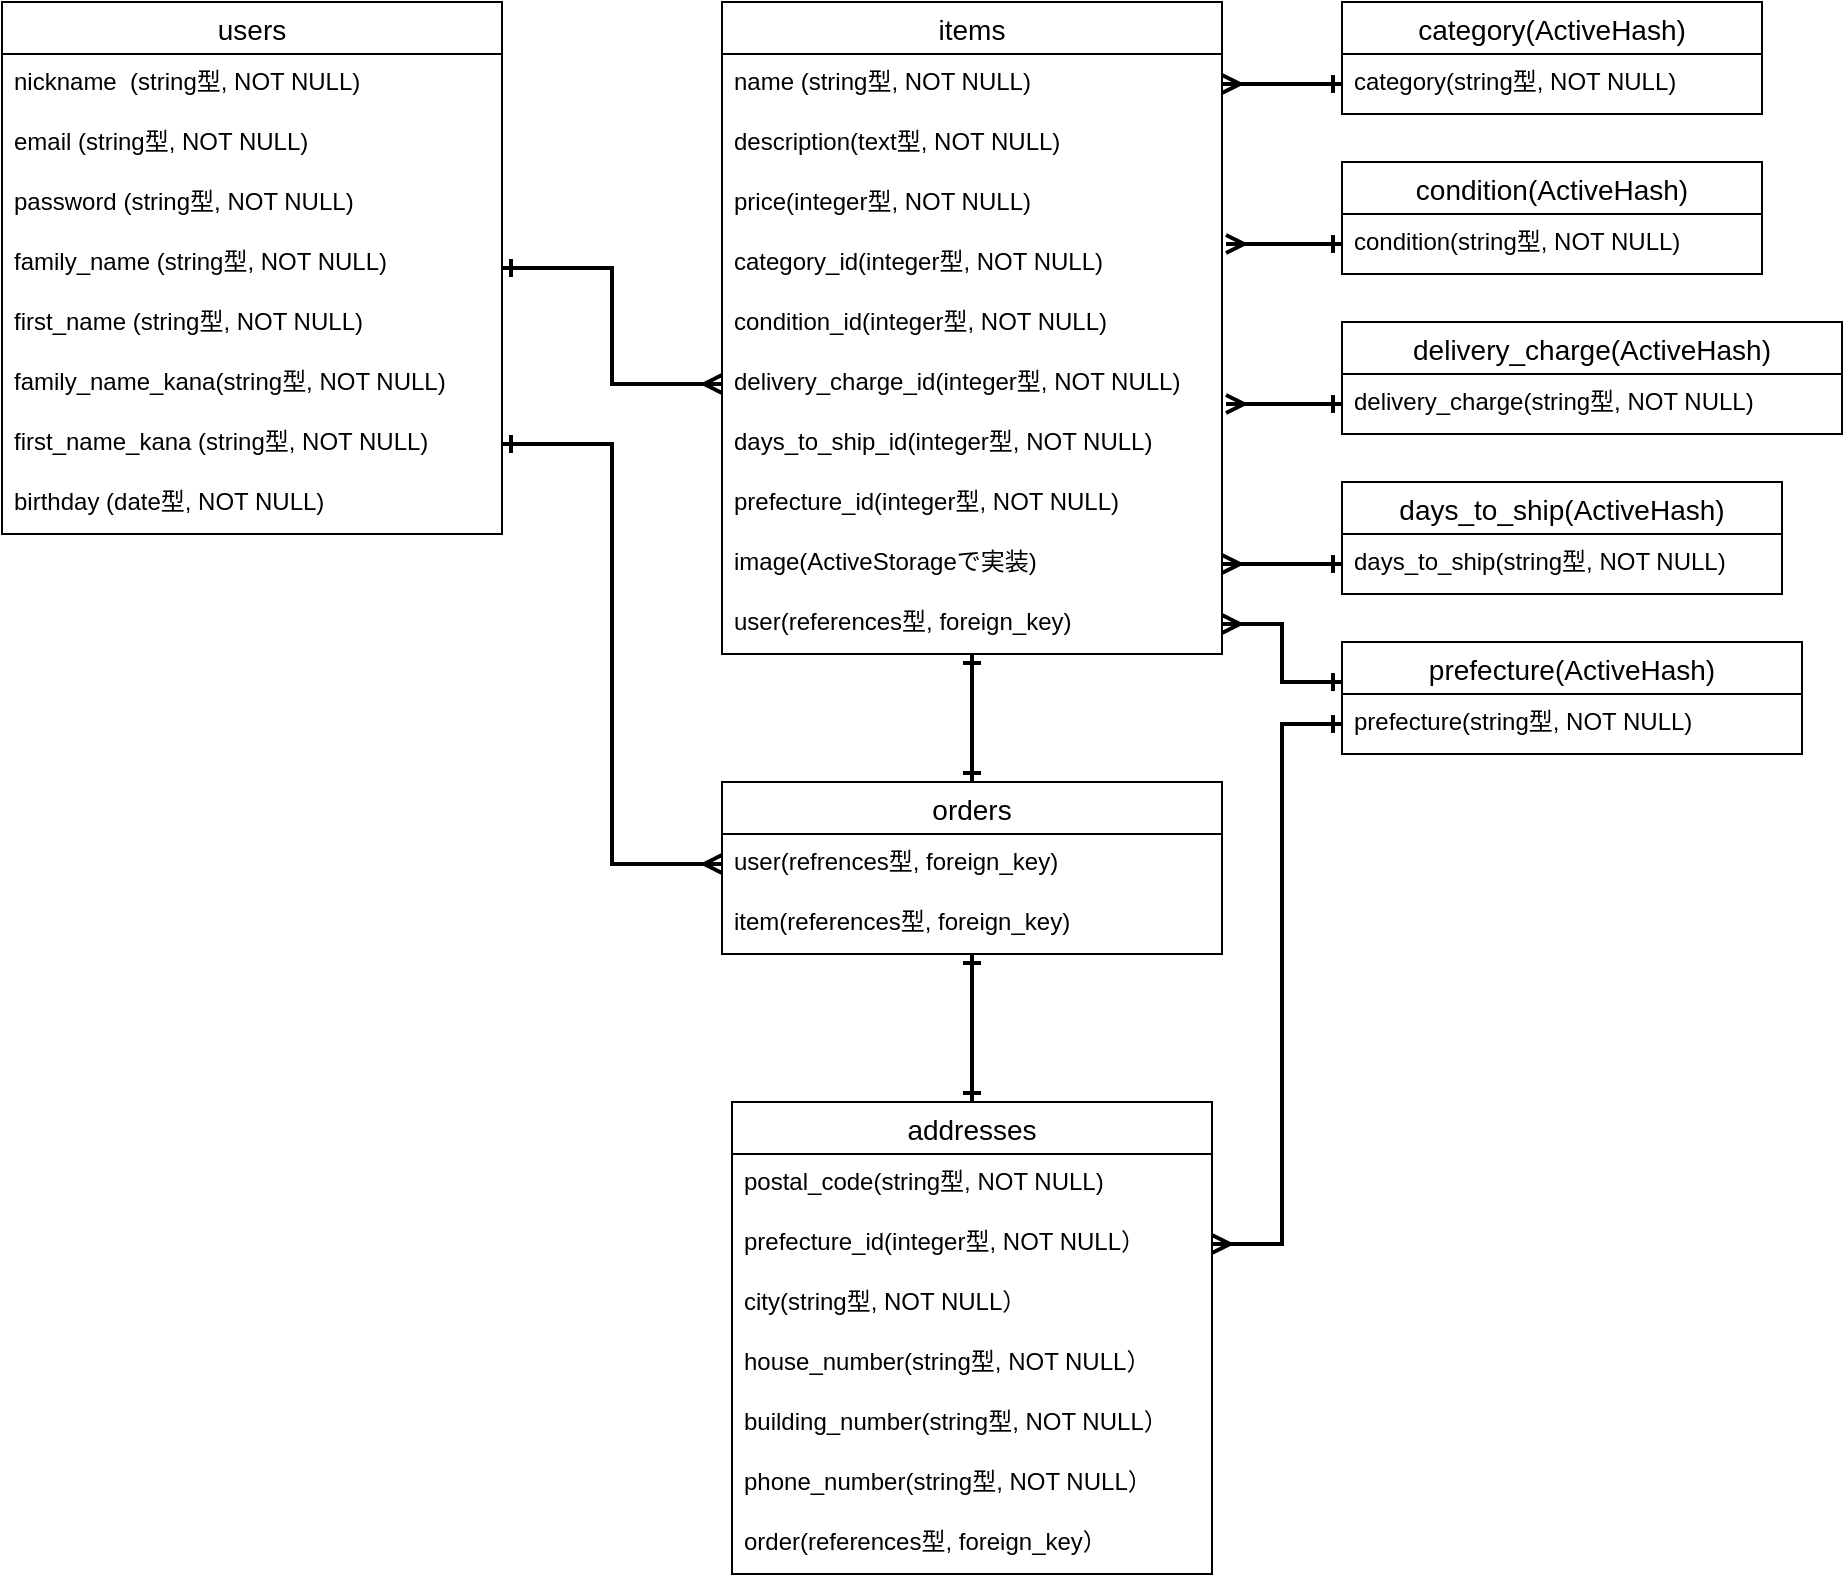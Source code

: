 <mxfile version="13.6.5">
    <diagram id="3MgxMlVcphgbNqe1CWsZ" name="ページ1">
        <mxGraphModel dx="968" dy="584" grid="1" gridSize="10" guides="1" tooltips="1" connect="1" arrows="1" fold="1" page="1" pageScale="1" pageWidth="1169" pageHeight="1654" math="0" shadow="0">
            <root>
                <mxCell id="0"/>
                <mxCell id="1" parent="0"/>
                <mxCell id="103" style="edgeStyle=orthogonalEdgeStyle;rounded=0;orthogonalLoop=1;jettySize=auto;html=1;entryX=0;entryY=0.5;entryDx=0;entryDy=0;startArrow=ERone;startFill=0;endArrow=ERmany;endFill=0;strokeWidth=2;" edge="1" parent="1" source="12" target="99">
                    <mxGeometry relative="1" as="geometry"/>
                </mxCell>
                <mxCell id="12" value="users" style="swimlane;fontStyle=0;childLayout=stackLayout;horizontal=1;startSize=26;horizontalStack=0;resizeParent=1;resizeParentMax=0;resizeLast=0;collapsible=1;marginBottom=0;align=center;fontSize=14;" vertex="1" parent="1">
                    <mxGeometry x="10" y="40" width="250" height="266" as="geometry">
                        <mxRectangle x="40" y="80" width="70" height="26" as="alternateBounds"/>
                    </mxGeometry>
                </mxCell>
                <mxCell id="13" value="nickname  (string型, NOT NULL)" style="text;strokeColor=none;fillColor=none;spacingLeft=4;spacingRight=4;overflow=hidden;rotatable=0;points=[[0,0.5],[1,0.5]];portConstraint=eastwest;fontSize=12;" vertex="1" parent="12">
                    <mxGeometry y="26" width="250" height="30" as="geometry"/>
                </mxCell>
                <mxCell id="18" value="email (string型, NOT NULL)" style="text;strokeColor=none;fillColor=none;spacingLeft=4;spacingRight=4;overflow=hidden;rotatable=0;points=[[0,0.5],[1,0.5]];portConstraint=eastwest;fontSize=12;" vertex="1" parent="12">
                    <mxGeometry y="56" width="250" height="30" as="geometry"/>
                </mxCell>
                <mxCell id="19" value="password (string型, NOT NULL)" style="text;strokeColor=none;fillColor=none;spacingLeft=4;spacingRight=4;overflow=hidden;rotatable=0;points=[[0,0.5],[1,0.5]];portConstraint=eastwest;fontSize=12;" vertex="1" parent="12">
                    <mxGeometry y="86" width="250" height="30" as="geometry"/>
                </mxCell>
                <mxCell id="23" value="family_name (string型, NOT NULL)" style="text;strokeColor=none;fillColor=none;spacingLeft=4;spacingRight=4;overflow=hidden;rotatable=0;points=[[0,0.5],[1,0.5]];portConstraint=eastwest;fontSize=12;" vertex="1" parent="12">
                    <mxGeometry y="116" width="250" height="30" as="geometry"/>
                </mxCell>
                <mxCell id="17" value="first_name (string型, NOT NULL)" style="text;strokeColor=none;fillColor=none;spacingLeft=4;spacingRight=4;overflow=hidden;rotatable=0;points=[[0,0.5],[1,0.5]];portConstraint=eastwest;fontSize=12;" vertex="1" parent="12">
                    <mxGeometry y="146" width="250" height="30" as="geometry"/>
                </mxCell>
                <mxCell id="21" value="family_name_kana(string型, NOT NULL)" style="text;strokeColor=none;fillColor=none;spacingLeft=4;spacingRight=4;overflow=hidden;rotatable=0;points=[[0,0.5],[1,0.5]];portConstraint=eastwest;fontSize=12;" vertex="1" parent="12">
                    <mxGeometry y="176" width="250" height="30" as="geometry"/>
                </mxCell>
                <mxCell id="20" value="first_name_kana (string型, NOT NULL)" style="text;strokeColor=none;fillColor=none;spacingLeft=4;spacingRight=4;overflow=hidden;rotatable=0;points=[[0,0.5],[1,0.5]];portConstraint=eastwest;fontSize=12;" vertex="1" parent="12">
                    <mxGeometry y="206" width="250" height="30" as="geometry"/>
                </mxCell>
                <mxCell id="14" value="birthday (date型, NOT NULL)" style="text;strokeColor=none;fillColor=none;spacingLeft=4;spacingRight=4;overflow=hidden;rotatable=0;points=[[0,0.5],[1,0.5]];portConstraint=eastwest;fontSize=12;" vertex="1" parent="12">
                    <mxGeometry y="236" width="250" height="30" as="geometry"/>
                </mxCell>
                <mxCell id="93" style="edgeStyle=orthogonalEdgeStyle;rounded=0;orthogonalLoop=1;jettySize=auto;html=1;entryX=0.5;entryY=0;entryDx=0;entryDy=0;startArrow=ERone;startFill=0;endArrow=ERone;endFill=0;strokeWidth=2;" edge="1" parent="1" source="24" target="39">
                    <mxGeometry relative="1" as="geometry"/>
                </mxCell>
                <mxCell id="24" value="items" style="swimlane;fontStyle=0;childLayout=stackLayout;horizontal=1;startSize=26;horizontalStack=0;resizeParent=1;resizeParentMax=0;resizeLast=0;collapsible=1;marginBottom=0;align=center;fontSize=14;" vertex="1" parent="1">
                    <mxGeometry x="370" y="40" width="250" height="326" as="geometry"/>
                </mxCell>
                <mxCell id="25" value="name (string型, NOT NULL)" style="text;strokeColor=none;fillColor=none;spacingLeft=4;spacingRight=4;overflow=hidden;rotatable=0;points=[[0,0.5],[1,0.5]];portConstraint=eastwest;fontSize=12;" vertex="1" parent="24">
                    <mxGeometry y="26" width="250" height="30" as="geometry"/>
                </mxCell>
                <mxCell id="31" value="description(text型, NOT NULL)" style="text;strokeColor=none;fillColor=none;spacingLeft=4;spacingRight=4;overflow=hidden;rotatable=0;points=[[0,0.5],[1,0.5]];portConstraint=eastwest;fontSize=12;" vertex="1" parent="24">
                    <mxGeometry y="56" width="250" height="30" as="geometry"/>
                </mxCell>
                <mxCell id="95" value="price(integer型, NOT NULL)" style="text;strokeColor=none;fillColor=none;spacingLeft=4;spacingRight=4;overflow=hidden;rotatable=0;points=[[0,0.5],[1,0.5]];portConstraint=eastwest;fontSize=12;" vertex="1" parent="24">
                    <mxGeometry y="86" width="250" height="30" as="geometry"/>
                </mxCell>
                <mxCell id="97" value="category_id(integer型, NOT NULL)" style="text;strokeColor=none;fillColor=none;spacingLeft=4;spacingRight=4;overflow=hidden;rotatable=0;points=[[0,0.5],[1,0.5]];portConstraint=eastwest;fontSize=12;" vertex="1" parent="24">
                    <mxGeometry y="116" width="250" height="30" as="geometry"/>
                </mxCell>
                <mxCell id="98" value="condition_id(integer型, NOT NULL)" style="text;strokeColor=none;fillColor=none;spacingLeft=4;spacingRight=4;overflow=hidden;rotatable=0;points=[[0,0.5],[1,0.5]];portConstraint=eastwest;fontSize=12;" vertex="1" parent="24">
                    <mxGeometry y="146" width="250" height="30" as="geometry"/>
                </mxCell>
                <mxCell id="99" value="delivery_charge_id(integer型, NOT NULL)" style="text;strokeColor=none;fillColor=none;spacingLeft=4;spacingRight=4;overflow=hidden;rotatable=0;points=[[0,0.5],[1,0.5]];portConstraint=eastwest;fontSize=12;" vertex="1" parent="24">
                    <mxGeometry y="176" width="250" height="30" as="geometry"/>
                </mxCell>
                <mxCell id="100" value="days_to_ship_id(integer型, NOT NULL)" style="text;strokeColor=none;fillColor=none;spacingLeft=4;spacingRight=4;overflow=hidden;rotatable=0;points=[[0,0.5],[1,0.5]];portConstraint=eastwest;fontSize=12;" vertex="1" parent="24">
                    <mxGeometry y="206" width="250" height="30" as="geometry"/>
                </mxCell>
                <mxCell id="32" value="prefecture_id(integer型, NOT NULL)" style="text;strokeColor=none;fillColor=none;spacingLeft=4;spacingRight=4;overflow=hidden;rotatable=0;points=[[0,0.5],[1,0.5]];portConstraint=eastwest;fontSize=12;" vertex="1" parent="24">
                    <mxGeometry y="236" width="250" height="30" as="geometry"/>
                </mxCell>
                <mxCell id="33" value="image(ActiveStorageで実装)" style="text;strokeColor=none;fillColor=none;spacingLeft=4;spacingRight=4;overflow=hidden;rotatable=0;points=[[0,0.5],[1,0.5]];portConstraint=eastwest;fontSize=12;" vertex="1" parent="24">
                    <mxGeometry y="266" width="250" height="30" as="geometry"/>
                </mxCell>
                <mxCell id="27" value="user(references型, foreign_key)" style="text;strokeColor=none;fillColor=none;spacingLeft=4;spacingRight=4;overflow=hidden;rotatable=0;points=[[0,0.5],[1,0.5]];portConstraint=eastwest;fontSize=12;" vertex="1" parent="24">
                    <mxGeometry y="296" width="250" height="30" as="geometry"/>
                </mxCell>
                <mxCell id="69" value="category(ActiveHash)" style="swimlane;fontStyle=0;childLayout=stackLayout;horizontal=1;startSize=26;horizontalStack=0;resizeParent=1;resizeParentMax=0;resizeLast=0;collapsible=1;marginBottom=0;align=center;fontSize=14;" vertex="1" parent="1">
                    <mxGeometry x="680" y="40" width="210" height="56" as="geometry"/>
                </mxCell>
                <mxCell id="34" value="category(string型, NOT NULL)" style="text;strokeColor=none;fillColor=none;spacingLeft=4;spacingRight=4;overflow=hidden;rotatable=0;points=[[0,0.5],[1,0.5]];portConstraint=eastwest;fontSize=12;" vertex="1" parent="69">
                    <mxGeometry y="26" width="210" height="30" as="geometry"/>
                </mxCell>
                <mxCell id="73" value="condition(ActiveHash)" style="swimlane;fontStyle=0;childLayout=stackLayout;horizontal=1;startSize=26;horizontalStack=0;resizeParent=1;resizeParentMax=0;resizeLast=0;collapsible=1;marginBottom=0;align=center;fontSize=14;" vertex="1" parent="1">
                    <mxGeometry x="680" y="120" width="210" height="56" as="geometry"/>
                </mxCell>
                <mxCell id="35" value="condition(string型, NOT NULL)" style="text;strokeColor=none;fillColor=none;spacingLeft=4;spacingRight=4;overflow=hidden;rotatable=0;points=[[0,0.5],[1,0.5]];portConstraint=eastwest;fontSize=12;" vertex="1" parent="73">
                    <mxGeometry y="26" width="210" height="30" as="geometry"/>
                </mxCell>
                <mxCell id="80" value="delivery_charge(ActiveHash)" style="swimlane;fontStyle=0;childLayout=stackLayout;horizontal=1;startSize=26;horizontalStack=0;resizeParent=1;resizeParentMax=0;resizeLast=0;collapsible=1;marginBottom=0;align=center;fontSize=14;" vertex="1" parent="1">
                    <mxGeometry x="680" y="200" width="250" height="56" as="geometry"/>
                </mxCell>
                <mxCell id="36" value="delivery_charge(string型, NOT NULL)" style="text;strokeColor=none;fillColor=none;spacingLeft=4;spacingRight=4;overflow=hidden;rotatable=0;points=[[0,0.5],[1,0.5]];portConstraint=eastwest;fontSize=12;" vertex="1" parent="80">
                    <mxGeometry y="26" width="250" height="30" as="geometry"/>
                </mxCell>
                <mxCell id="85" value="days_to_ship(ActiveHash)" style="swimlane;fontStyle=0;childLayout=stackLayout;horizontal=1;startSize=26;horizontalStack=0;resizeParent=1;resizeParentMax=0;resizeLast=0;collapsible=1;marginBottom=0;align=center;fontSize=14;" vertex="1" parent="1">
                    <mxGeometry x="680" y="280" width="220" height="56" as="geometry"/>
                </mxCell>
                <mxCell id="38" value="days_to_ship(string型, NOT NULL)" style="text;strokeColor=none;fillColor=none;spacingLeft=4;spacingRight=4;overflow=hidden;rotatable=0;points=[[0,0.5],[1,0.5]];portConstraint=eastwest;fontSize=12;" vertex="1" parent="85">
                    <mxGeometry y="26" width="220" height="30" as="geometry"/>
                </mxCell>
                <mxCell id="94" style="edgeStyle=orthogonalEdgeStyle;rounded=0;orthogonalLoop=1;jettySize=auto;html=1;exitX=0;exitY=0.5;exitDx=0;exitDy=0;entryX=1;entryY=0.5;entryDx=0;entryDy=0;startArrow=ERone;startFill=0;endArrow=ERmany;endFill=0;strokeWidth=2;" edge="1" parent="1" source="34" target="25">
                    <mxGeometry relative="1" as="geometry"/>
                </mxCell>
                <mxCell id="89" value="prefecture(ActiveHash)" style="swimlane;fontStyle=0;childLayout=stackLayout;horizontal=1;startSize=26;horizontalStack=0;resizeParent=1;resizeParentMax=0;resizeLast=0;collapsible=1;marginBottom=0;align=center;fontSize=14;" vertex="1" parent="1">
                    <mxGeometry x="680" y="360" width="230" height="56" as="geometry"/>
                </mxCell>
                <mxCell id="37" value="prefecture(string型, NOT NULL)" style="text;strokeColor=none;fillColor=none;spacingLeft=4;spacingRight=4;overflow=hidden;rotatable=0;points=[[0,0.5],[1,0.5]];portConstraint=eastwest;fontSize=12;" vertex="1" parent="89">
                    <mxGeometry y="26" width="230" height="30" as="geometry"/>
                </mxCell>
                <mxCell id="43" value="addresses" style="swimlane;fontStyle=0;childLayout=stackLayout;horizontal=1;startSize=26;horizontalStack=0;resizeParent=1;resizeParentMax=0;resizeLast=0;collapsible=1;marginBottom=0;align=center;fontSize=14;" vertex="1" parent="1">
                    <mxGeometry x="375" y="590" width="240" height="236" as="geometry"/>
                </mxCell>
                <mxCell id="44" value="postal_code(string型, NOT NULL)" style="text;strokeColor=none;fillColor=none;spacingLeft=4;spacingRight=4;overflow=hidden;rotatable=0;points=[[0,0.5],[1,0.5]];portConstraint=eastwest;fontSize=12;" vertex="1" parent="43">
                    <mxGeometry y="26" width="240" height="30" as="geometry"/>
                </mxCell>
                <mxCell id="56" value="prefecture_id(integer型, NOT NULL）" style="text;strokeColor=none;fillColor=none;spacingLeft=4;spacingRight=4;overflow=hidden;rotatable=0;points=[[0,0.5],[1,0.5]];portConstraint=eastwest;fontSize=12;" vertex="1" parent="43">
                    <mxGeometry y="56" width="240" height="30" as="geometry"/>
                </mxCell>
                <mxCell id="49" value="city(string型, NOT NULL）" style="text;strokeColor=none;fillColor=none;spacingLeft=4;spacingRight=4;overflow=hidden;rotatable=0;points=[[0,0.5],[1,0.5]];portConstraint=eastwest;fontSize=12;" vertex="1" parent="43">
                    <mxGeometry y="86" width="240" height="30" as="geometry"/>
                </mxCell>
                <mxCell id="115" value="house_number(string型, NOT NULL）" style="text;strokeColor=none;fillColor=none;spacingLeft=4;spacingRight=4;overflow=hidden;rotatable=0;points=[[0,0.5],[1,0.5]];portConstraint=eastwest;fontSize=12;" vertex="1" parent="43">
                    <mxGeometry y="116" width="240" height="30" as="geometry"/>
                </mxCell>
                <mxCell id="50" value="building_number(string型, NOT NULL）" style="text;strokeColor=none;fillColor=none;spacingLeft=4;spacingRight=4;overflow=hidden;rotatable=0;points=[[0,0.5],[1,0.5]];portConstraint=eastwest;fontSize=12;" vertex="1" parent="43">
                    <mxGeometry y="146" width="240" height="30" as="geometry"/>
                </mxCell>
                <mxCell id="112" value="phone_number(string型, NOT NULL）" style="text;strokeColor=none;fillColor=none;spacingLeft=4;spacingRight=4;overflow=hidden;rotatable=0;points=[[0,0.5],[1,0.5]];portConstraint=eastwest;fontSize=12;" vertex="1" parent="43">
                    <mxGeometry y="176" width="240" height="30" as="geometry"/>
                </mxCell>
                <mxCell id="46" value="order(references型, foreign_key）" style="text;strokeColor=none;fillColor=none;spacingLeft=4;spacingRight=4;overflow=hidden;rotatable=0;points=[[0,0.5],[1,0.5]];portConstraint=eastwest;fontSize=12;" vertex="1" parent="43">
                    <mxGeometry y="206" width="240" height="30" as="geometry"/>
                </mxCell>
                <mxCell id="107" style="edgeStyle=orthogonalEdgeStyle;rounded=0;orthogonalLoop=1;jettySize=auto;html=1;entryX=0.5;entryY=0;entryDx=0;entryDy=0;startArrow=ERone;startFill=0;endArrow=ERone;endFill=0;strokeWidth=2;" edge="1" parent="1" source="39" target="43">
                    <mxGeometry relative="1" as="geometry"/>
                </mxCell>
                <mxCell id="39" value="orders" style="swimlane;fontStyle=0;childLayout=stackLayout;horizontal=1;startSize=26;horizontalStack=0;resizeParent=1;resizeParentMax=0;resizeLast=0;collapsible=1;marginBottom=0;align=center;fontSize=14;" vertex="1" parent="1">
                    <mxGeometry x="370" y="430" width="250" height="86" as="geometry"/>
                </mxCell>
                <mxCell id="40" value="user(refrences型, foreign_key)" style="text;strokeColor=none;fillColor=none;spacingLeft=4;spacingRight=4;overflow=hidden;rotatable=0;points=[[0,0.5],[1,0.5]];portConstraint=eastwest;fontSize=12;" vertex="1" parent="39">
                    <mxGeometry y="26" width="250" height="30" as="geometry"/>
                </mxCell>
                <mxCell id="41" value="item(references型, foreign_key)" style="text;strokeColor=none;fillColor=none;spacingLeft=4;spacingRight=4;overflow=hidden;rotatable=0;points=[[0,0.5],[1,0.5]];portConstraint=eastwest;fontSize=12;" vertex="1" parent="39">
                    <mxGeometry y="56" width="250" height="30" as="geometry"/>
                </mxCell>
                <mxCell id="108" style="edgeStyle=orthogonalEdgeStyle;rounded=0;orthogonalLoop=1;jettySize=auto;html=1;exitX=0;exitY=0.5;exitDx=0;exitDy=0;entryX=1.008;entryY=0.167;entryDx=0;entryDy=0;entryPerimeter=0;startArrow=ERone;startFill=0;endArrow=ERmany;endFill=0;strokeWidth=2;" edge="1" parent="1" source="35" target="97">
                    <mxGeometry relative="1" as="geometry"/>
                </mxCell>
                <mxCell id="109" style="edgeStyle=orthogonalEdgeStyle;rounded=0;orthogonalLoop=1;jettySize=auto;html=1;exitX=0;exitY=0.5;exitDx=0;exitDy=0;entryX=1.008;entryY=-0.167;entryDx=0;entryDy=0;entryPerimeter=0;startArrow=ERone;startFill=0;endArrow=ERmany;endFill=0;strokeWidth=2;" edge="1" parent="1" source="36" target="100">
                    <mxGeometry relative="1" as="geometry"/>
                </mxCell>
                <mxCell id="110" style="edgeStyle=orthogonalEdgeStyle;rounded=0;orthogonalLoop=1;jettySize=auto;html=1;exitX=0;exitY=0.5;exitDx=0;exitDy=0;entryX=1;entryY=0.5;entryDx=0;entryDy=0;startArrow=ERone;startFill=0;endArrow=ERmany;endFill=0;strokeWidth=2;" edge="1" parent="1" source="38" target="33">
                    <mxGeometry relative="1" as="geometry"/>
                </mxCell>
                <mxCell id="111" style="edgeStyle=orthogonalEdgeStyle;rounded=0;orthogonalLoop=1;jettySize=auto;html=1;entryX=1;entryY=0.5;entryDx=0;entryDy=0;startArrow=ERone;startFill=0;endArrow=ERmany;endFill=0;strokeWidth=2;" edge="1" parent="1" target="27">
                    <mxGeometry relative="1" as="geometry">
                        <mxPoint x="680" y="380" as="sourcePoint"/>
                        <Array as="points">
                            <mxPoint x="680" y="380"/>
                            <mxPoint x="650" y="380"/>
                            <mxPoint x="650" y="351"/>
                        </Array>
                    </mxGeometry>
                </mxCell>
                <mxCell id="113" style="edgeStyle=orthogonalEdgeStyle;rounded=0;orthogonalLoop=1;jettySize=auto;html=1;entryX=1;entryY=0.5;entryDx=0;entryDy=0;startArrow=ERone;startFill=0;endArrow=ERmany;endFill=0;strokeWidth=2;" edge="1" parent="1" source="37" target="56">
                    <mxGeometry relative="1" as="geometry">
                        <Array as="points">
                            <mxPoint x="650" y="401"/>
                            <mxPoint x="650" y="661"/>
                        </Array>
                    </mxGeometry>
                </mxCell>
                <mxCell id="114" style="edgeStyle=orthogonalEdgeStyle;rounded=0;orthogonalLoop=1;jettySize=auto;html=1;exitX=1;exitY=0.5;exitDx=0;exitDy=0;entryX=0;entryY=0.5;entryDx=0;entryDy=0;startArrow=ERone;startFill=0;endArrow=ERmany;endFill=0;strokeWidth=2;" edge="1" parent="1" source="20" target="40">
                    <mxGeometry relative="1" as="geometry"/>
                </mxCell>
            </root>
        </mxGraphModel>
    </diagram>
</mxfile>